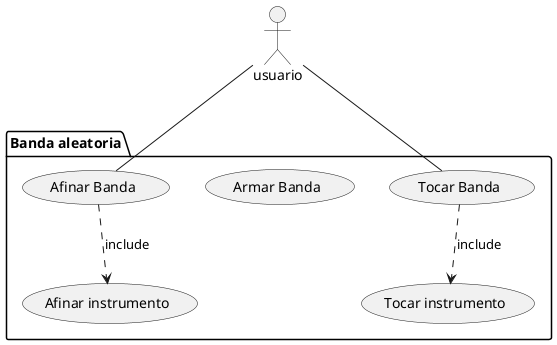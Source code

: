 @startuml banda
package "Banda aleatoria"{
    usecase "Afinar Banda"
    usecase "Armar Banda"
    usecase "Tocar Banda"
    usecase "Tocar instrumento"
    usecase "Afinar instrumento"
}

usuario -- "Afinar Banda"
usuario -- "Tocar Banda"

"Tocar Banda" ..> "Tocar instrumento" :include
"Afinar Banda" ..> "Afinar instrumento" :include

@enduml